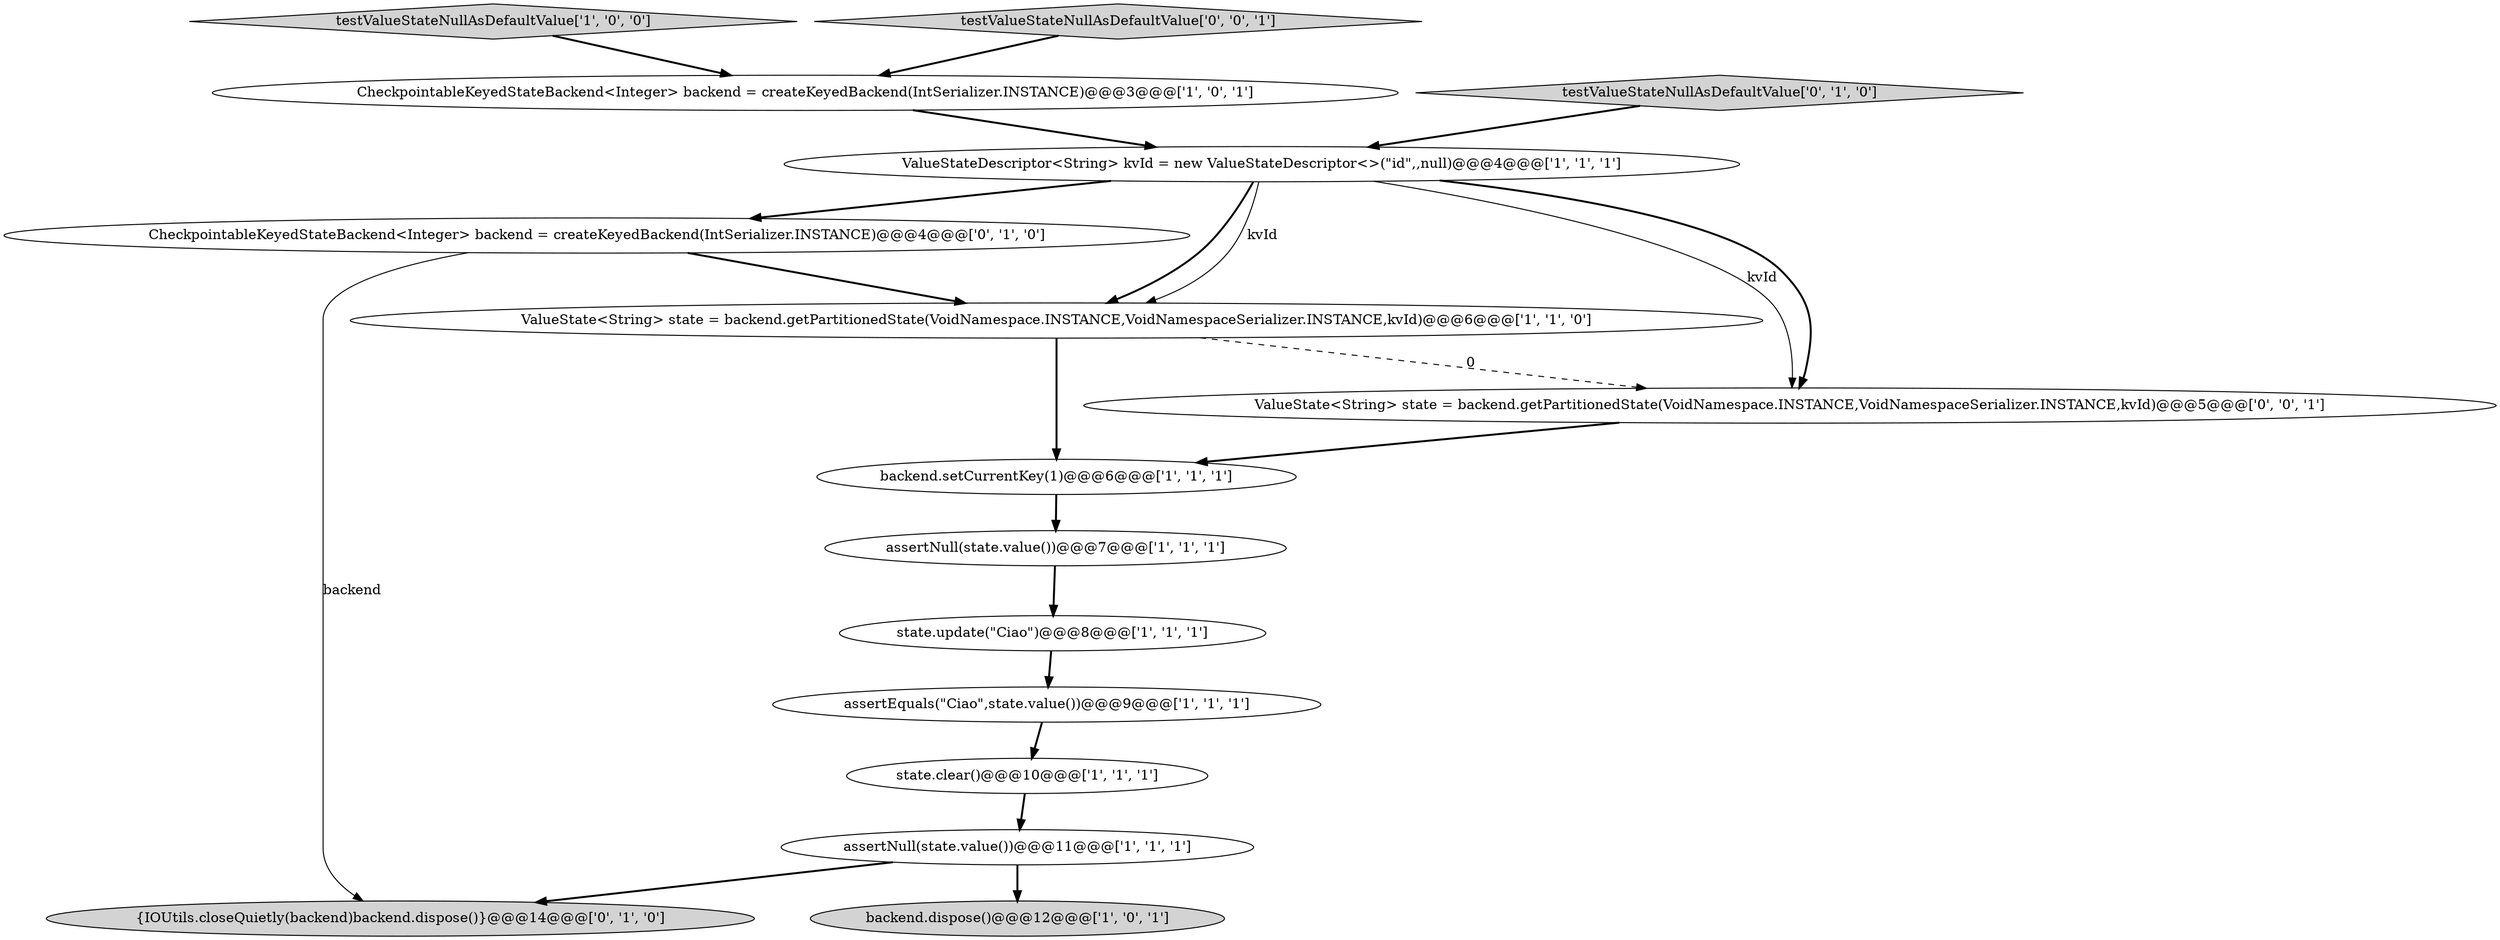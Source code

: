 digraph {
1 [style = filled, label = "assertNull(state.value())@@@7@@@['1', '1', '1']", fillcolor = white, shape = ellipse image = "AAA0AAABBB1BBB"];
7 [style = filled, label = "backend.setCurrentKey(1)@@@6@@@['1', '1', '1']", fillcolor = white, shape = ellipse image = "AAA0AAABBB1BBB"];
13 [style = filled, label = "CheckpointableKeyedStateBackend<Integer> backend = createKeyedBackend(IntSerializer.INSTANCE)@@@4@@@['0', '1', '0']", fillcolor = white, shape = ellipse image = "AAA1AAABBB2BBB"];
8 [style = filled, label = "ValueState<String> state = backend.getPartitionedState(VoidNamespace.INSTANCE,VoidNamespaceSerializer.INSTANCE,kvId)@@@6@@@['1', '1', '0']", fillcolor = white, shape = ellipse image = "AAA0AAABBB1BBB"];
6 [style = filled, label = "testValueStateNullAsDefaultValue['1', '0', '0']", fillcolor = lightgray, shape = diamond image = "AAA0AAABBB1BBB"];
12 [style = filled, label = "{IOUtils.closeQuietly(backend)backend.dispose()}@@@14@@@['0', '1', '0']", fillcolor = lightgray, shape = ellipse image = "AAA1AAABBB2BBB"];
3 [style = filled, label = "CheckpointableKeyedStateBackend<Integer> backend = createKeyedBackend(IntSerializer.INSTANCE)@@@3@@@['1', '0', '1']", fillcolor = white, shape = ellipse image = "AAA0AAABBB1BBB"];
5 [style = filled, label = "backend.dispose()@@@12@@@['1', '0', '1']", fillcolor = lightgray, shape = ellipse image = "AAA0AAABBB1BBB"];
11 [style = filled, label = "testValueStateNullAsDefaultValue['0', '1', '0']", fillcolor = lightgray, shape = diamond image = "AAA0AAABBB2BBB"];
10 [style = filled, label = "ValueStateDescriptor<String> kvId = new ValueStateDescriptor<>(\"id\",,null)@@@4@@@['1', '1', '1']", fillcolor = white, shape = ellipse image = "AAA0AAABBB1BBB"];
9 [style = filled, label = "state.update(\"Ciao\")@@@8@@@['1', '1', '1']", fillcolor = white, shape = ellipse image = "AAA0AAABBB1BBB"];
2 [style = filled, label = "assertNull(state.value())@@@11@@@['1', '1', '1']", fillcolor = white, shape = ellipse image = "AAA0AAABBB1BBB"];
4 [style = filled, label = "assertEquals(\"Ciao\",state.value())@@@9@@@['1', '1', '1']", fillcolor = white, shape = ellipse image = "AAA0AAABBB1BBB"];
14 [style = filled, label = "ValueState<String> state = backend.getPartitionedState(VoidNamespace.INSTANCE,VoidNamespaceSerializer.INSTANCE,kvId)@@@5@@@['0', '0', '1']", fillcolor = white, shape = ellipse image = "AAA0AAABBB3BBB"];
0 [style = filled, label = "state.clear()@@@10@@@['1', '1', '1']", fillcolor = white, shape = ellipse image = "AAA0AAABBB1BBB"];
15 [style = filled, label = "testValueStateNullAsDefaultValue['0', '0', '1']", fillcolor = lightgray, shape = diamond image = "AAA0AAABBB3BBB"];
3->10 [style = bold, label=""];
8->14 [style = dashed, label="0"];
14->7 [style = bold, label=""];
1->9 [style = bold, label=""];
9->4 [style = bold, label=""];
2->5 [style = bold, label=""];
10->8 [style = bold, label=""];
13->12 [style = solid, label="backend"];
11->10 [style = bold, label=""];
10->13 [style = bold, label=""];
6->3 [style = bold, label=""];
15->3 [style = bold, label=""];
8->7 [style = bold, label=""];
10->8 [style = solid, label="kvId"];
7->1 [style = bold, label=""];
13->8 [style = bold, label=""];
0->2 [style = bold, label=""];
10->14 [style = solid, label="kvId"];
4->0 [style = bold, label=""];
10->14 [style = bold, label=""];
2->12 [style = bold, label=""];
}
